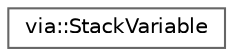 digraph "Graphical Class Hierarchy"
{
 // LATEX_PDF_SIZE
  bgcolor="transparent";
  edge [fontname=Helvetica,fontsize=10,labelfontname=Helvetica,labelfontsize=10];
  node [fontname=Helvetica,fontsize=10,shape=box,height=0.2,width=0.4];
  rankdir="LR";
  Node0 [id="Node000000",label="via::StackVariable",height=0.2,width=0.4,color="grey40", fillcolor="white", style="filled",URL="$structvia_1_1StackVariable.html",tooltip="Pure-data structure that represents a variable on the stack."];
}
